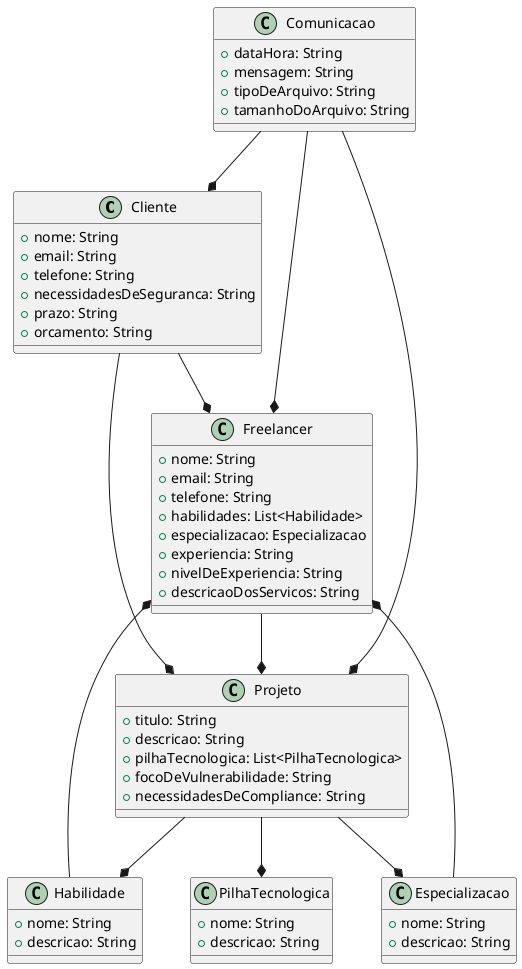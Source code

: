 @startuml Modelo Conceitual
class Cliente {
    + nome: String
    + email: String
    + telefone: String
    + necessidadesDeSeguranca: String
    + prazo: String
    + orcamento: String
}

class Freelancer {
    + nome: String
    + email: String
    + telefone: String
    + habilidades: List<Habilidade>
    + especializacao: Especializacao
    + experiencia: String
    + nivelDeExperiencia: String
    + descricaoDosServicos: String
}

class Projeto {
    + titulo: String
    + descricao: String
    + pilhaTecnologica: List<PilhaTecnologica>
    + focoDeVulnerabilidade: String
    + necessidadesDeCompliance: String
}

class Habilidade {
    + nome: String
    + descricao: String
}

class Especializacao {
    + nome: String
    + descricao: String
}

class PilhaTecnologica {
    + nome: String
    + descricao: String
}

class Comunicacao {
    + dataHora: String
    + mensagem: String
    + tipoDeArquivo: String
    + tamanhoDoArquivo: String
}

Cliente --* Projeto
Cliente --* Freelancer
Freelancer --* Projeto

Projeto --* Habilidade
Projeto --* Especializacao
Projeto --* PilhaTecnologica

Habilidade --* Freelancer
Especializacao --* Freelancer

Comunicacao --* Cliente
Comunicacao --* Freelancer
Comunicacao --* Projeto
@enduml
